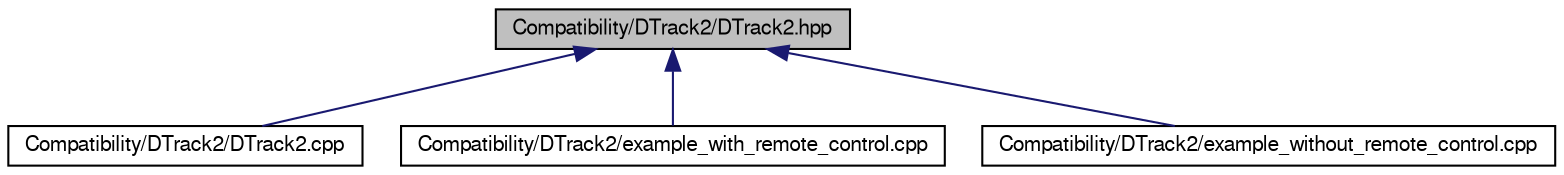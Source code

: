 digraph G
{
  edge [fontname="FreeSans",fontsize=10,labelfontname="FreeSans",labelfontsize=10];
  node [fontname="FreeSans",fontsize=10,shape=record];
  Node1 [label="Compatibility/DTrack2/DTrack2.hpp",height=0.2,width=0.4,color="black", fillcolor="grey75", style="filled" fontcolor="black"];
  Node1 -> Node2 [dir=back,color="midnightblue",fontsize=10,style="solid",fontname="FreeSans"];
  Node2 [label="Compatibility/DTrack2/DTrack2.cpp",height=0.2,width=0.4,color="black", fillcolor="white", style="filled",URL="$_compatibility_2_d_track2_2_d_track2_8cpp.html"];
  Node1 -> Node3 [dir=back,color="midnightblue",fontsize=10,style="solid",fontname="FreeSans"];
  Node3 [label="Compatibility/DTrack2/example_with_remote_control.cpp",height=0.2,width=0.4,color="black", fillcolor="white", style="filled",URL="$_compatibility_2_d_track2_2example__with__remote__control_8cpp.html"];
  Node1 -> Node4 [dir=back,color="midnightblue",fontsize=10,style="solid",fontname="FreeSans"];
  Node4 [label="Compatibility/DTrack2/example_without_remote_control.cpp",height=0.2,width=0.4,color="black", fillcolor="white", style="filled",URL="$_compatibility_2_d_track2_2example__without__remote__control_8cpp.html"];
}
